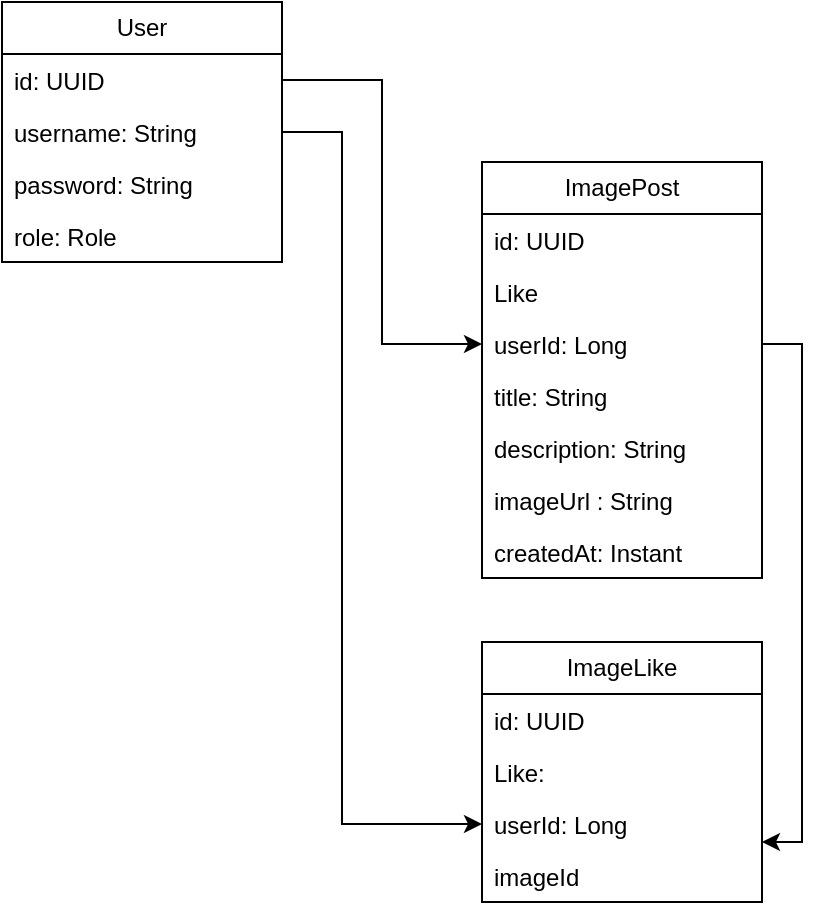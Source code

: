 <mxfile version="28.2.3">
  <diagram name="Seite-1" id="EvkgF1MvYiq81Qi9JRRh">
    <mxGraphModel dx="1018" dy="725" grid="1" gridSize="10" guides="1" tooltips="1" connect="1" arrows="1" fold="1" page="1" pageScale="1" pageWidth="827" pageHeight="1169" math="0" shadow="0">
      <root>
        <mxCell id="0" />
        <mxCell id="1" parent="0" />
        <mxCell id="u6r-m6rEBIpTOp65RIZz-3" value="User" style="swimlane;fontStyle=0;childLayout=stackLayout;horizontal=1;startSize=26;fillColor=none;horizontalStack=0;resizeParent=1;resizeParentMax=0;resizeLast=0;collapsible=1;marginBottom=0;whiteSpace=wrap;html=1;" vertex="1" parent="1">
          <mxGeometry x="260" y="120" width="140" height="130" as="geometry" />
        </mxCell>
        <mxCell id="u6r-m6rEBIpTOp65RIZz-4" value="id: UUID" style="text;strokeColor=none;fillColor=none;align=left;verticalAlign=top;spacingLeft=4;spacingRight=4;overflow=hidden;rotatable=0;points=[[0,0.5],[1,0.5]];portConstraint=eastwest;whiteSpace=wrap;html=1;" vertex="1" parent="u6r-m6rEBIpTOp65RIZz-3">
          <mxGeometry y="26" width="140" height="26" as="geometry" />
        </mxCell>
        <mxCell id="u6r-m6rEBIpTOp65RIZz-5" value="username: String" style="text;strokeColor=none;fillColor=none;align=left;verticalAlign=top;spacingLeft=4;spacingRight=4;overflow=hidden;rotatable=0;points=[[0,0.5],[1,0.5]];portConstraint=eastwest;whiteSpace=wrap;html=1;" vertex="1" parent="u6r-m6rEBIpTOp65RIZz-3">
          <mxGeometry y="52" width="140" height="26" as="geometry" />
        </mxCell>
        <mxCell id="u6r-m6rEBIpTOp65RIZz-6" value="password: String" style="text;strokeColor=none;fillColor=none;align=left;verticalAlign=top;spacingLeft=4;spacingRight=4;overflow=hidden;rotatable=0;points=[[0,0.5],[1,0.5]];portConstraint=eastwest;whiteSpace=wrap;html=1;" vertex="1" parent="u6r-m6rEBIpTOp65RIZz-3">
          <mxGeometry y="78" width="140" height="26" as="geometry" />
        </mxCell>
        <mxCell id="u6r-m6rEBIpTOp65RIZz-15" value="role:&amp;nbsp;Role" style="text;strokeColor=none;fillColor=none;align=left;verticalAlign=top;spacingLeft=4;spacingRight=4;overflow=hidden;rotatable=0;points=[[0,0.5],[1,0.5]];portConstraint=eastwest;whiteSpace=wrap;html=1;" vertex="1" parent="u6r-m6rEBIpTOp65RIZz-3">
          <mxGeometry y="104" width="140" height="26" as="geometry" />
        </mxCell>
        <mxCell id="u6r-m6rEBIpTOp65RIZz-11" value="ImagePost" style="swimlane;fontStyle=0;childLayout=stackLayout;horizontal=1;startSize=26;fillColor=none;horizontalStack=0;resizeParent=1;resizeParentMax=0;resizeLast=0;collapsible=1;marginBottom=0;whiteSpace=wrap;html=1;" vertex="1" parent="1">
          <mxGeometry x="500" y="200" width="140" height="208" as="geometry" />
        </mxCell>
        <mxCell id="u6r-m6rEBIpTOp65RIZz-12" value="id: UUID" style="text;strokeColor=none;fillColor=none;align=left;verticalAlign=top;spacingLeft=4;spacingRight=4;overflow=hidden;rotatable=0;points=[[0,0.5],[1,0.5]];portConstraint=eastwest;whiteSpace=wrap;html=1;" vertex="1" parent="u6r-m6rEBIpTOp65RIZz-11">
          <mxGeometry y="26" width="140" height="26" as="geometry" />
        </mxCell>
        <mxCell id="u6r-m6rEBIpTOp65RIZz-13" value="Like&amp;nbsp;" style="text;strokeColor=none;fillColor=none;align=left;verticalAlign=top;spacingLeft=4;spacingRight=4;overflow=hidden;rotatable=0;points=[[0,0.5],[1,0.5]];portConstraint=eastwest;whiteSpace=wrap;html=1;" vertex="1" parent="u6r-m6rEBIpTOp65RIZz-11">
          <mxGeometry y="52" width="140" height="26" as="geometry" />
        </mxCell>
        <mxCell id="u6r-m6rEBIpTOp65RIZz-21" value="userId: Long" style="text;strokeColor=none;fillColor=none;align=left;verticalAlign=top;spacingLeft=4;spacingRight=4;overflow=hidden;rotatable=0;points=[[0,0.5],[1,0.5]];portConstraint=eastwest;whiteSpace=wrap;html=1;" vertex="1" parent="u6r-m6rEBIpTOp65RIZz-11">
          <mxGeometry y="78" width="140" height="26" as="geometry" />
        </mxCell>
        <mxCell id="u6r-m6rEBIpTOp65RIZz-14" value="title: String" style="text;strokeColor=none;fillColor=none;align=left;verticalAlign=top;spacingLeft=4;spacingRight=4;overflow=hidden;rotatable=0;points=[[0,0.5],[1,0.5]];portConstraint=eastwest;whiteSpace=wrap;html=1;" vertex="1" parent="u6r-m6rEBIpTOp65RIZz-11">
          <mxGeometry y="104" width="140" height="26" as="geometry" />
        </mxCell>
        <mxCell id="u6r-m6rEBIpTOp65RIZz-22" value="description: String" style="text;strokeColor=none;fillColor=none;align=left;verticalAlign=top;spacingLeft=4;spacingRight=4;overflow=hidden;rotatable=0;points=[[0,0.5],[1,0.5]];portConstraint=eastwest;whiteSpace=wrap;html=1;" vertex="1" parent="u6r-m6rEBIpTOp65RIZz-11">
          <mxGeometry y="130" width="140" height="26" as="geometry" />
        </mxCell>
        <mxCell id="u6r-m6rEBIpTOp65RIZz-37" value="imageUrl : String" style="text;strokeColor=none;fillColor=none;align=left;verticalAlign=top;spacingLeft=4;spacingRight=4;overflow=hidden;rotatable=0;points=[[0,0.5],[1,0.5]];portConstraint=eastwest;whiteSpace=wrap;html=1;" vertex="1" parent="u6r-m6rEBIpTOp65RIZz-11">
          <mxGeometry y="156" width="140" height="26" as="geometry" />
        </mxCell>
        <mxCell id="u6r-m6rEBIpTOp65RIZz-36" value="createdAt: Instant" style="text;strokeColor=none;fillColor=none;align=left;verticalAlign=top;spacingLeft=4;spacingRight=4;overflow=hidden;rotatable=0;points=[[0,0.5],[1,0.5]];portConstraint=eastwest;whiteSpace=wrap;html=1;" vertex="1" parent="u6r-m6rEBIpTOp65RIZz-11">
          <mxGeometry y="182" width="140" height="26" as="geometry" />
        </mxCell>
        <mxCell id="u6r-m6rEBIpTOp65RIZz-23" value="ImageLike" style="swimlane;fontStyle=0;childLayout=stackLayout;horizontal=1;startSize=26;fillColor=none;horizontalStack=0;resizeParent=1;resizeParentMax=0;resizeLast=0;collapsible=1;marginBottom=0;whiteSpace=wrap;html=1;" vertex="1" parent="1">
          <mxGeometry x="500" y="440" width="140" height="130" as="geometry" />
        </mxCell>
        <mxCell id="u6r-m6rEBIpTOp65RIZz-24" value="id: UUID" style="text;strokeColor=none;fillColor=none;align=left;verticalAlign=top;spacingLeft=4;spacingRight=4;overflow=hidden;rotatable=0;points=[[0,0.5],[1,0.5]];portConstraint=eastwest;whiteSpace=wrap;html=1;" vertex="1" parent="u6r-m6rEBIpTOp65RIZz-23">
          <mxGeometry y="26" width="140" height="26" as="geometry" />
        </mxCell>
        <mxCell id="u6r-m6rEBIpTOp65RIZz-25" value="Like:" style="text;strokeColor=none;fillColor=none;align=left;verticalAlign=top;spacingLeft=4;spacingRight=4;overflow=hidden;rotatable=0;points=[[0,0.5],[1,0.5]];portConstraint=eastwest;whiteSpace=wrap;html=1;" vertex="1" parent="u6r-m6rEBIpTOp65RIZz-23">
          <mxGeometry y="52" width="140" height="26" as="geometry" />
        </mxCell>
        <mxCell id="u6r-m6rEBIpTOp65RIZz-26" value="userId: Long" style="text;strokeColor=none;fillColor=none;align=left;verticalAlign=top;spacingLeft=4;spacingRight=4;overflow=hidden;rotatable=0;points=[[0,0.5],[1,0.5]];portConstraint=eastwest;whiteSpace=wrap;html=1;" vertex="1" parent="u6r-m6rEBIpTOp65RIZz-23">
          <mxGeometry y="78" width="140" height="26" as="geometry" />
        </mxCell>
        <mxCell id="u6r-m6rEBIpTOp65RIZz-27" value="imageId" style="text;strokeColor=none;fillColor=none;align=left;verticalAlign=top;spacingLeft=4;spacingRight=4;overflow=hidden;rotatable=0;points=[[0,0.5],[1,0.5]];portConstraint=eastwest;whiteSpace=wrap;html=1;" vertex="1" parent="u6r-m6rEBIpTOp65RIZz-23">
          <mxGeometry y="104" width="140" height="26" as="geometry" />
        </mxCell>
        <mxCell id="u6r-m6rEBIpTOp65RIZz-33" style="edgeStyle=orthogonalEdgeStyle;rounded=0;orthogonalLoop=1;jettySize=auto;html=1;exitX=1;exitY=0.5;exitDx=0;exitDy=0;entryX=0;entryY=0.5;entryDx=0;entryDy=0;" edge="1" parent="1" source="u6r-m6rEBIpTOp65RIZz-4" target="u6r-m6rEBIpTOp65RIZz-21">
          <mxGeometry relative="1" as="geometry" />
        </mxCell>
        <mxCell id="u6r-m6rEBIpTOp65RIZz-34" style="edgeStyle=orthogonalEdgeStyle;rounded=0;orthogonalLoop=1;jettySize=auto;html=1;exitX=1;exitY=0.5;exitDx=0;exitDy=0;entryX=1;entryY=0.846;entryDx=0;entryDy=0;entryPerimeter=0;" edge="1" parent="1" source="u6r-m6rEBIpTOp65RIZz-21" target="u6r-m6rEBIpTOp65RIZz-26">
          <mxGeometry relative="1" as="geometry" />
        </mxCell>
        <mxCell id="u6r-m6rEBIpTOp65RIZz-35" style="edgeStyle=orthogonalEdgeStyle;rounded=0;orthogonalLoop=1;jettySize=auto;html=1;exitX=1;exitY=0.5;exitDx=0;exitDy=0;" edge="1" parent="1" source="u6r-m6rEBIpTOp65RIZz-5" target="u6r-m6rEBIpTOp65RIZz-26">
          <mxGeometry relative="1" as="geometry">
            <Array as="points">
              <mxPoint x="430" y="185" />
              <mxPoint x="430" y="531" />
            </Array>
          </mxGeometry>
        </mxCell>
      </root>
    </mxGraphModel>
  </diagram>
</mxfile>
